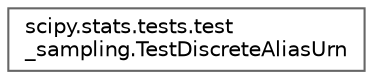 digraph "Graphical Class Hierarchy"
{
 // LATEX_PDF_SIZE
  bgcolor="transparent";
  edge [fontname=Helvetica,fontsize=10,labelfontname=Helvetica,labelfontsize=10];
  node [fontname=Helvetica,fontsize=10,shape=box,height=0.2,width=0.4];
  rankdir="LR";
  Node0 [id="Node000000",label="scipy.stats.tests.test\l_sampling.TestDiscreteAliasUrn",height=0.2,width=0.4,color="grey40", fillcolor="white", style="filled",URL="$d1/d35/classscipy_1_1stats_1_1tests_1_1test__sampling_1_1TestDiscreteAliasUrn.html",tooltip=" "];
}
